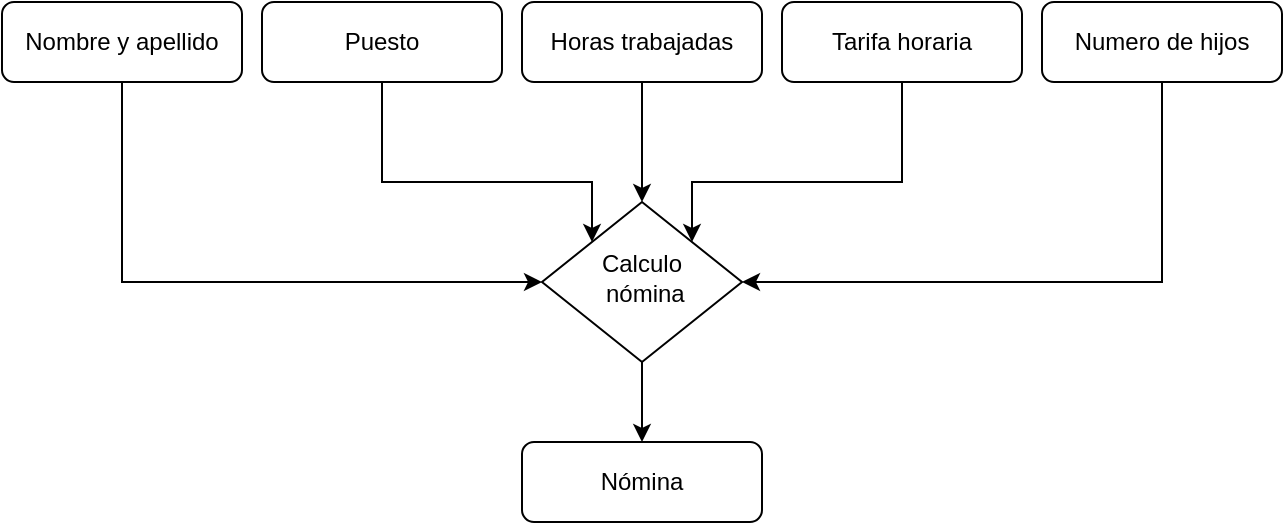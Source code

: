 <mxfile version="16.6.1" type="device"><diagram id="C5RBs43oDa-KdzZeNtuy" name="Page-1"><mxGraphModel dx="1038" dy="585" grid="1" gridSize="10" guides="1" tooltips="1" connect="1" arrows="1" fold="1" page="1" pageScale="1" pageWidth="827" pageHeight="1169" math="0" shadow="0"><root><mxCell id="WIyWlLk6GJQsqaUBKTNV-0"/><mxCell id="WIyWlLk6GJQsqaUBKTNV-1" parent="WIyWlLk6GJQsqaUBKTNV-0"/><mxCell id="WIyWlLk6GJQsqaUBKTNV-3" value="Nombre y apellido" style="rounded=1;whiteSpace=wrap;html=1;fontSize=12;glass=0;strokeWidth=1;shadow=0;" parent="WIyWlLk6GJQsqaUBKTNV-1" vertex="1"><mxGeometry x="10" y="70" width="120" height="40" as="geometry"/></mxCell><mxCell id="DZ43v4gjtDprmW7f3XQ8-13" value="" style="edgeStyle=orthogonalEdgeStyle;rounded=0;orthogonalLoop=1;jettySize=auto;html=1;" edge="1" parent="WIyWlLk6GJQsqaUBKTNV-1" source="WIyWlLk6GJQsqaUBKTNV-6" target="DZ43v4gjtDprmW7f3XQ8-12"><mxGeometry relative="1" as="geometry"/></mxCell><mxCell id="WIyWlLk6GJQsqaUBKTNV-6" value="Calculo&lt;br&gt;&amp;nbsp;nómina" style="rhombus;whiteSpace=wrap;html=1;shadow=0;fontFamily=Helvetica;fontSize=12;align=center;strokeWidth=1;spacing=6;spacingTop=-4;" parent="WIyWlLk6GJQsqaUBKTNV-1" vertex="1"><mxGeometry x="280" y="170" width="100" height="80" as="geometry"/></mxCell><mxCell id="DZ43v4gjtDprmW7f3XQ8-3" value="" style="edgeStyle=orthogonalEdgeStyle;rounded=0;orthogonalLoop=1;jettySize=auto;html=1;entryX=0;entryY=0;entryDx=0;entryDy=0;exitX=0.5;exitY=1;exitDx=0;exitDy=0;" edge="1" parent="WIyWlLk6GJQsqaUBKTNV-1" source="DZ43v4gjtDprmW7f3XQ8-0" target="WIyWlLk6GJQsqaUBKTNV-6"><mxGeometry relative="1" as="geometry"><mxPoint x="200" y="170" as="targetPoint"/><Array as="points"><mxPoint x="200" y="160"/><mxPoint x="305" y="160"/></Array></mxGeometry></mxCell><mxCell id="DZ43v4gjtDprmW7f3XQ8-0" value="Puesto" style="rounded=1;whiteSpace=wrap;html=1;fontSize=12;glass=0;strokeWidth=1;shadow=0;" vertex="1" parent="WIyWlLk6GJQsqaUBKTNV-1"><mxGeometry x="140" y="70" width="120" height="40" as="geometry"/></mxCell><mxCell id="DZ43v4gjtDprmW7f3XQ8-5" value="" style="edgeStyle=orthogonalEdgeStyle;rounded=0;orthogonalLoop=1;jettySize=auto;html=1;" edge="1" parent="WIyWlLk6GJQsqaUBKTNV-1" source="DZ43v4gjtDprmW7f3XQ8-1" target="WIyWlLk6GJQsqaUBKTNV-6"><mxGeometry relative="1" as="geometry"/></mxCell><mxCell id="DZ43v4gjtDprmW7f3XQ8-1" value="Horas trabajadas" style="rounded=1;whiteSpace=wrap;html=1;fontSize=12;glass=0;strokeWidth=1;shadow=0;" vertex="1" parent="WIyWlLk6GJQsqaUBKTNV-1"><mxGeometry x="270" y="70" width="120" height="40" as="geometry"/></mxCell><mxCell id="DZ43v4gjtDprmW7f3XQ8-4" value="" style="edgeStyle=orthogonalEdgeStyle;rounded=0;orthogonalLoop=1;jettySize=auto;html=1;entryX=0;entryY=0.5;entryDx=0;entryDy=0;exitX=0.5;exitY=1;exitDx=0;exitDy=0;" edge="1" parent="WIyWlLk6GJQsqaUBKTNV-1" source="WIyWlLk6GJQsqaUBKTNV-3" target="WIyWlLk6GJQsqaUBKTNV-6"><mxGeometry relative="1" as="geometry"><mxPoint x="210" y="120" as="sourcePoint"/><mxPoint x="315" y="200" as="targetPoint"/><Array as="points"><mxPoint x="70" y="210"/></Array></mxGeometry></mxCell><mxCell id="DZ43v4gjtDprmW7f3XQ8-9" value="" style="edgeStyle=orthogonalEdgeStyle;rounded=0;orthogonalLoop=1;jettySize=auto;html=1;entryX=1;entryY=0;entryDx=0;entryDy=0;exitX=0.5;exitY=1;exitDx=0;exitDy=0;" edge="1" parent="WIyWlLk6GJQsqaUBKTNV-1" source="DZ43v4gjtDprmW7f3XQ8-6" target="WIyWlLk6GJQsqaUBKTNV-6"><mxGeometry relative="1" as="geometry"><mxPoint x="460" y="170" as="targetPoint"/><Array as="points"><mxPoint x="460" y="160"/><mxPoint x="355" y="160"/></Array></mxGeometry></mxCell><mxCell id="DZ43v4gjtDprmW7f3XQ8-6" value="Tarifa horaria" style="rounded=1;whiteSpace=wrap;html=1;fontSize=12;glass=0;strokeWidth=1;shadow=0;" vertex="1" parent="WIyWlLk6GJQsqaUBKTNV-1"><mxGeometry x="400" y="70" width="120" height="40" as="geometry"/></mxCell><mxCell id="DZ43v4gjtDprmW7f3XQ8-11" value="" style="edgeStyle=orthogonalEdgeStyle;rounded=0;orthogonalLoop=1;jettySize=auto;html=1;entryX=1;entryY=0.5;entryDx=0;entryDy=0;exitX=0.5;exitY=1;exitDx=0;exitDy=0;" edge="1" parent="WIyWlLk6GJQsqaUBKTNV-1" source="DZ43v4gjtDprmW7f3XQ8-7" target="WIyWlLk6GJQsqaUBKTNV-6"><mxGeometry relative="1" as="geometry"><mxPoint x="590" y="170" as="targetPoint"/></mxGeometry></mxCell><mxCell id="DZ43v4gjtDprmW7f3XQ8-7" value="Numero de hijos" style="rounded=1;whiteSpace=wrap;html=1;fontSize=12;glass=0;strokeWidth=1;shadow=0;" vertex="1" parent="WIyWlLk6GJQsqaUBKTNV-1"><mxGeometry x="530" y="70" width="120" height="40" as="geometry"/></mxCell><mxCell id="DZ43v4gjtDprmW7f3XQ8-12" value="Nómina" style="rounded=1;whiteSpace=wrap;html=1;fontSize=12;glass=0;strokeWidth=1;shadow=0;" vertex="1" parent="WIyWlLk6GJQsqaUBKTNV-1"><mxGeometry x="270" y="290" width="120" height="40" as="geometry"/></mxCell></root></mxGraphModel></diagram></mxfile>